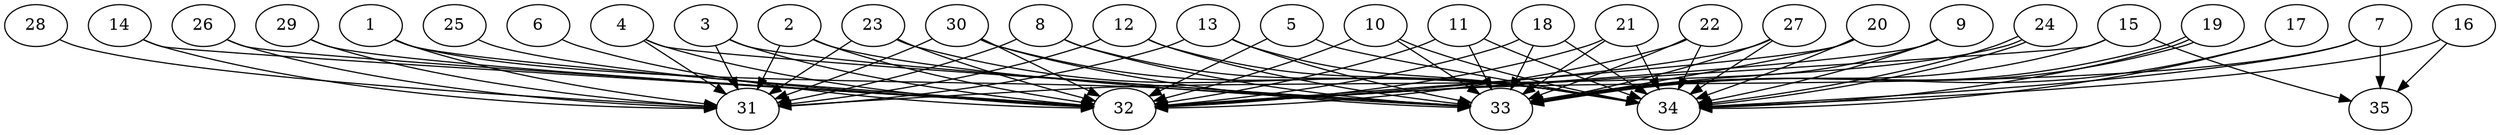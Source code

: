 // DAG automatically generated by daggen at Thu Oct  3 14:05:37 2019
// ./daggen --dot -n 35 --ccr 0.3 --fat 0.9 --regular 0.7 --density 0.9 --mindata 5242880 --maxdata 52428800 
digraph G {
  1 [size="67143680", alpha="0.03", expect_size="20143104"] 
  1 -> 31 [size ="20143104"]
  1 -> 32 [size ="20143104"]
  1 -> 33 [size ="20143104"]
  2 [size="107018240", alpha="0.11", expect_size="32105472"] 
  2 -> 31 [size ="32105472"]
  2 -> 32 [size ="32105472"]
  2 -> 33 [size ="32105472"]
  3 [size="122190507", alpha="0.08", expect_size="36657152"] 
  3 -> 31 [size ="36657152"]
  3 -> 32 [size ="36657152"]
  3 -> 33 [size ="36657152"]
  4 [size="55101440", alpha="0.16", expect_size="16530432"] 
  4 -> 31 [size ="16530432"]
  4 -> 32 [size ="16530432"]
  4 -> 33 [size ="16530432"]
  5 [size="119132160", alpha="0.07", expect_size="35739648"] 
  5 -> 32 [size ="35739648"]
  5 -> 34 [size ="35739648"]
  6 [size="101410133", alpha="0.06", expect_size="30423040"] 
  6 -> 32 [size ="30423040"]
  7 [size="101000533", alpha="0.05", expect_size="30300160"] 
  7 -> 32 [size ="30300160"]
  7 -> 34 [size ="30300160"]
  7 -> 35 [size ="30300160"]
  8 [size="45868373", alpha="0.04", expect_size="13760512"] 
  8 -> 31 [size ="13760512"]
  8 -> 33 [size ="13760512"]
  8 -> 34 [size ="13760512"]
  9 [size="126044160", alpha="0.19", expect_size="37813248"] 
  9 -> 32 [size ="37813248"]
  9 -> 33 [size ="37813248"]
  9 -> 34 [size ="37813248"]
  10 [size="20695040", alpha="0.18", expect_size="6208512"] 
  10 -> 32 [size ="6208512"]
  10 -> 33 [size ="6208512"]
  10 -> 34 [size ="6208512"]
  11 [size="127255893", alpha="0.12", expect_size="38176768"] 
  11 -> 32 [size ="38176768"]
  11 -> 33 [size ="38176768"]
  11 -> 34 [size ="38176768"]
  12 [size="151808000", alpha="0.19", expect_size="45542400"] 
  12 -> 31 [size ="45542400"]
  12 -> 33 [size ="45542400"]
  12 -> 34 [size ="45542400"]
  13 [size="77711360", alpha="0.01", expect_size="23313408"] 
  13 -> 31 [size ="23313408"]
  13 -> 33 [size ="23313408"]
  13 -> 34 [size ="23313408"]
  14 [size="143609173", alpha="0.06", expect_size="43082752"] 
  14 -> 31 [size ="43082752"]
  14 -> 32 [size ="43082752"]
  15 [size="109653333", alpha="0.16", expect_size="32896000"] 
  15 -> 32 [size ="32896000"]
  15 -> 33 [size ="32896000"]
  15 -> 35 [size ="32896000"]
  16 [size="166611627", alpha="0.15", expect_size="49983488"] 
  16 -> 34 [size ="49983488"]
  16 -> 35 [size ="49983488"]
  17 [size="58060800", alpha="0.10", expect_size="17418240"] 
  17 -> 33 [size ="17418240"]
  17 -> 34 [size ="17418240"]
  18 [size="100413440", alpha="0.09", expect_size="30124032"] 
  18 -> 32 [size ="30124032"]
  18 -> 33 [size ="30124032"]
  18 -> 34 [size ="30124032"]
  19 [size="131276800", alpha="0.18", expect_size="39383040"] 
  19 -> 33 [size ="39383040"]
  19 -> 33 [size ="39383040"]
  19 -> 34 [size ="39383040"]
  20 [size="125371733", alpha="0.15", expect_size="37611520"] 
  20 -> 32 [size ="37611520"]
  20 -> 33 [size ="37611520"]
  20 -> 34 [size ="37611520"]
  21 [size="108970667", alpha="0.19", expect_size="32691200"] 
  21 -> 32 [size ="32691200"]
  21 -> 33 [size ="32691200"]
  21 -> 34 [size ="32691200"]
  22 [size="44322133", alpha="0.14", expect_size="13296640"] 
  22 -> 32 [size ="13296640"]
  22 -> 33 [size ="13296640"]
  22 -> 34 [size ="13296640"]
  23 [size="33334613", alpha="0.03", expect_size="10000384"] 
  23 -> 31 [size ="10000384"]
  23 -> 32 [size ="10000384"]
  23 -> 34 [size ="10000384"]
  24 [size="44127573", alpha="0.16", expect_size="13238272"] 
  24 -> 31 [size ="13238272"]
  24 -> 34 [size ="13238272"]
  24 -> 34 [size ="13238272"]
  25 [size="90275840", alpha="0.03", expect_size="27082752"] 
  25 -> 32 [size ="27082752"]
  26 [size="62358187", alpha="0.20", expect_size="18707456"] 
  26 -> 31 [size ="18707456"]
  26 -> 32 [size ="18707456"]
  27 [size="23367680", alpha="0.07", expect_size="7010304"] 
  27 -> 32 [size ="7010304"]
  27 -> 33 [size ="7010304"]
  27 -> 34 [size ="7010304"]
  28 [size="104372907", alpha="0.19", expect_size="31311872"] 
  28 -> 31 [size ="31311872"]
  29 [size="18937173", alpha="0.04", expect_size="5681152"] 
  29 -> 31 [size ="5681152"]
  29 -> 32 [size ="5681152"]
  30 [size="157405867", alpha="0.09", expect_size="47221760"] 
  30 -> 31 [size ="47221760"]
  30 -> 32 [size ="47221760"]
  30 -> 33 [size ="47221760"]
  30 -> 34 [size ="47221760"]
  31 [size="119726080", alpha="0.09", expect_size="35917824"] 
  32 [size="112858453", alpha="0.05", expect_size="33857536"] 
  33 [size="69061973", alpha="0.09", expect_size="20718592"] 
  34 [size="93047467", alpha="0.09", expect_size="27914240"] 
  35 [size="65163947", alpha="0.01", expect_size="19549184"] 
}
